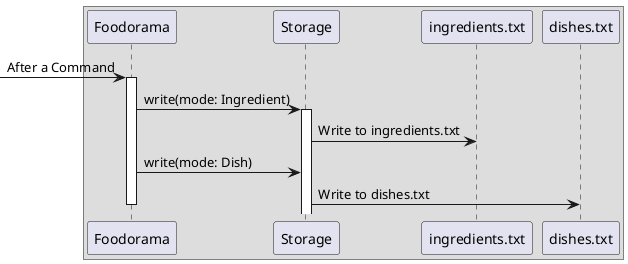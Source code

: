 @startuml
'https://plantuml.com/sequence-diagram

Box
-> Foodorama: After a Command
activate Foodorama
Foodorama -> Storage: write(mode: Ingredient)
activate Storage
Storage -> ingredients.txt : Write to ingredients.txt
Foodorama -> Storage: write(mode: Dish)
Storage -> dishes.txt: Write to dishes.txt
deactivate Foodorama

@enduml